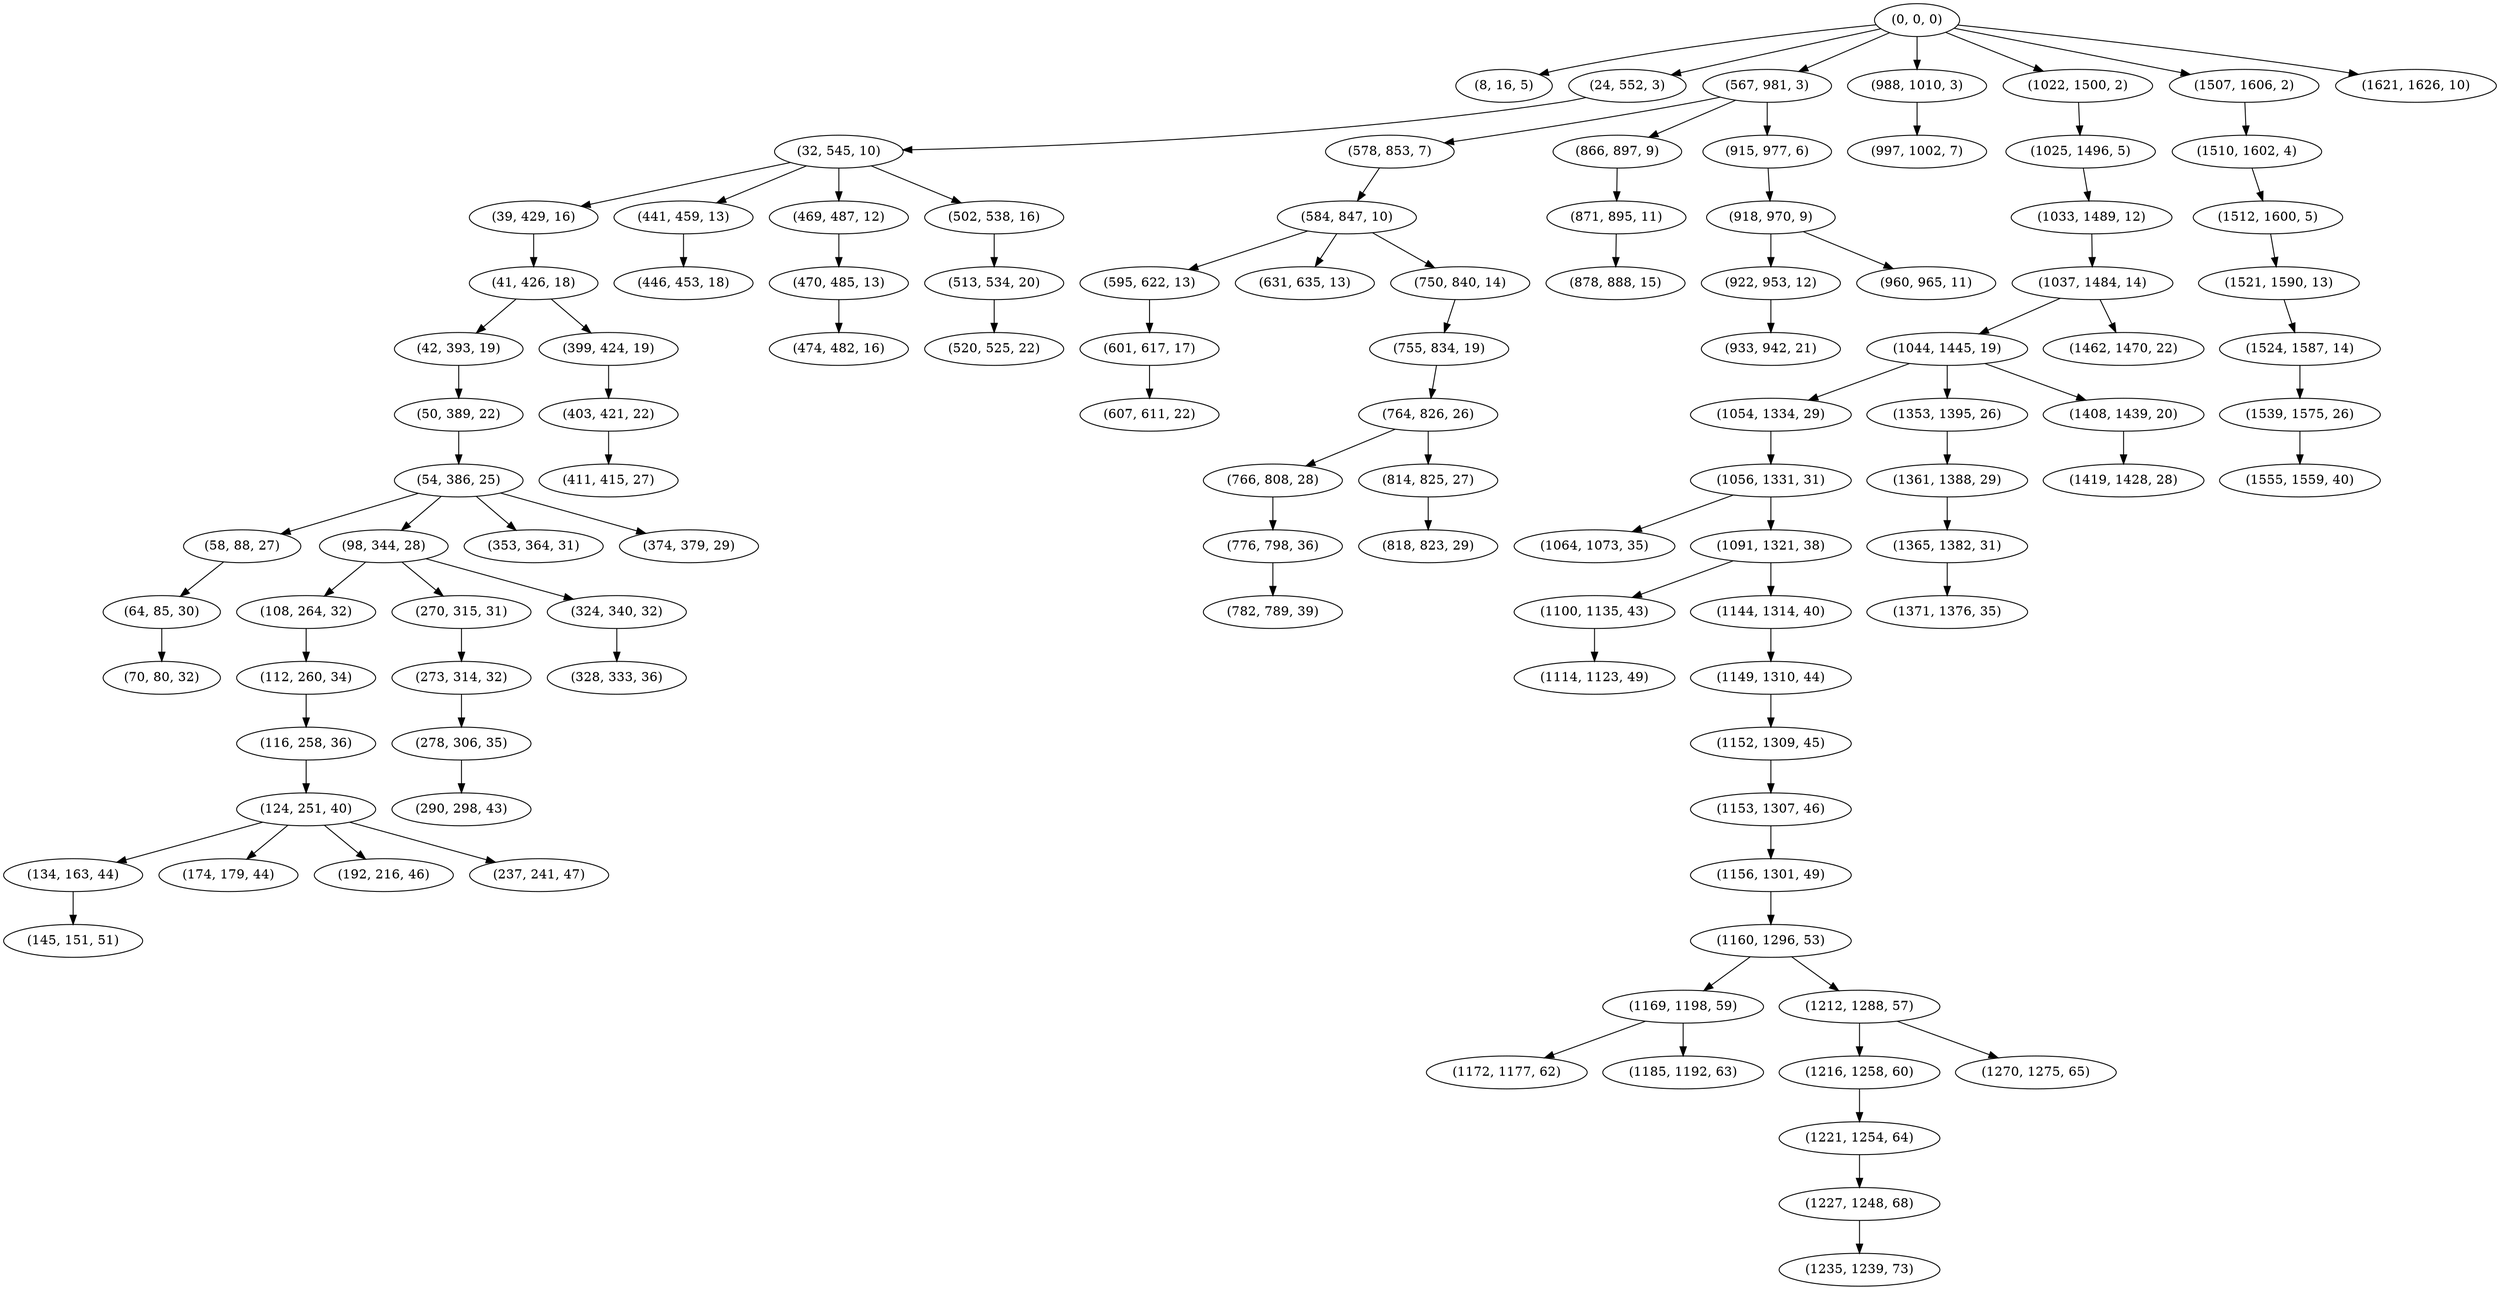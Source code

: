 digraph tree {
    "(0, 0, 0)";
    "(8, 16, 5)";
    "(24, 552, 3)";
    "(32, 545, 10)";
    "(39, 429, 16)";
    "(41, 426, 18)";
    "(42, 393, 19)";
    "(50, 389, 22)";
    "(54, 386, 25)";
    "(58, 88, 27)";
    "(64, 85, 30)";
    "(70, 80, 32)";
    "(98, 344, 28)";
    "(108, 264, 32)";
    "(112, 260, 34)";
    "(116, 258, 36)";
    "(124, 251, 40)";
    "(134, 163, 44)";
    "(145, 151, 51)";
    "(174, 179, 44)";
    "(192, 216, 46)";
    "(237, 241, 47)";
    "(270, 315, 31)";
    "(273, 314, 32)";
    "(278, 306, 35)";
    "(290, 298, 43)";
    "(324, 340, 32)";
    "(328, 333, 36)";
    "(353, 364, 31)";
    "(374, 379, 29)";
    "(399, 424, 19)";
    "(403, 421, 22)";
    "(411, 415, 27)";
    "(441, 459, 13)";
    "(446, 453, 18)";
    "(469, 487, 12)";
    "(470, 485, 13)";
    "(474, 482, 16)";
    "(502, 538, 16)";
    "(513, 534, 20)";
    "(520, 525, 22)";
    "(567, 981, 3)";
    "(578, 853, 7)";
    "(584, 847, 10)";
    "(595, 622, 13)";
    "(601, 617, 17)";
    "(607, 611, 22)";
    "(631, 635, 13)";
    "(750, 840, 14)";
    "(755, 834, 19)";
    "(764, 826, 26)";
    "(766, 808, 28)";
    "(776, 798, 36)";
    "(782, 789, 39)";
    "(814, 825, 27)";
    "(818, 823, 29)";
    "(866, 897, 9)";
    "(871, 895, 11)";
    "(878, 888, 15)";
    "(915, 977, 6)";
    "(918, 970, 9)";
    "(922, 953, 12)";
    "(933, 942, 21)";
    "(960, 965, 11)";
    "(988, 1010, 3)";
    "(997, 1002, 7)";
    "(1022, 1500, 2)";
    "(1025, 1496, 5)";
    "(1033, 1489, 12)";
    "(1037, 1484, 14)";
    "(1044, 1445, 19)";
    "(1054, 1334, 29)";
    "(1056, 1331, 31)";
    "(1064, 1073, 35)";
    "(1091, 1321, 38)";
    "(1100, 1135, 43)";
    "(1114, 1123, 49)";
    "(1144, 1314, 40)";
    "(1149, 1310, 44)";
    "(1152, 1309, 45)";
    "(1153, 1307, 46)";
    "(1156, 1301, 49)";
    "(1160, 1296, 53)";
    "(1169, 1198, 59)";
    "(1172, 1177, 62)";
    "(1185, 1192, 63)";
    "(1212, 1288, 57)";
    "(1216, 1258, 60)";
    "(1221, 1254, 64)";
    "(1227, 1248, 68)";
    "(1235, 1239, 73)";
    "(1270, 1275, 65)";
    "(1353, 1395, 26)";
    "(1361, 1388, 29)";
    "(1365, 1382, 31)";
    "(1371, 1376, 35)";
    "(1408, 1439, 20)";
    "(1419, 1428, 28)";
    "(1462, 1470, 22)";
    "(1507, 1606, 2)";
    "(1510, 1602, 4)";
    "(1512, 1600, 5)";
    "(1521, 1590, 13)";
    "(1524, 1587, 14)";
    "(1539, 1575, 26)";
    "(1555, 1559, 40)";
    "(1621, 1626, 10)";
    "(0, 0, 0)" -> "(8, 16, 5)";
    "(0, 0, 0)" -> "(24, 552, 3)";
    "(0, 0, 0)" -> "(567, 981, 3)";
    "(0, 0, 0)" -> "(988, 1010, 3)";
    "(0, 0, 0)" -> "(1022, 1500, 2)";
    "(0, 0, 0)" -> "(1507, 1606, 2)";
    "(0, 0, 0)" -> "(1621, 1626, 10)";
    "(24, 552, 3)" -> "(32, 545, 10)";
    "(32, 545, 10)" -> "(39, 429, 16)";
    "(32, 545, 10)" -> "(441, 459, 13)";
    "(32, 545, 10)" -> "(469, 487, 12)";
    "(32, 545, 10)" -> "(502, 538, 16)";
    "(39, 429, 16)" -> "(41, 426, 18)";
    "(41, 426, 18)" -> "(42, 393, 19)";
    "(41, 426, 18)" -> "(399, 424, 19)";
    "(42, 393, 19)" -> "(50, 389, 22)";
    "(50, 389, 22)" -> "(54, 386, 25)";
    "(54, 386, 25)" -> "(58, 88, 27)";
    "(54, 386, 25)" -> "(98, 344, 28)";
    "(54, 386, 25)" -> "(353, 364, 31)";
    "(54, 386, 25)" -> "(374, 379, 29)";
    "(58, 88, 27)" -> "(64, 85, 30)";
    "(64, 85, 30)" -> "(70, 80, 32)";
    "(98, 344, 28)" -> "(108, 264, 32)";
    "(98, 344, 28)" -> "(270, 315, 31)";
    "(98, 344, 28)" -> "(324, 340, 32)";
    "(108, 264, 32)" -> "(112, 260, 34)";
    "(112, 260, 34)" -> "(116, 258, 36)";
    "(116, 258, 36)" -> "(124, 251, 40)";
    "(124, 251, 40)" -> "(134, 163, 44)";
    "(124, 251, 40)" -> "(174, 179, 44)";
    "(124, 251, 40)" -> "(192, 216, 46)";
    "(124, 251, 40)" -> "(237, 241, 47)";
    "(134, 163, 44)" -> "(145, 151, 51)";
    "(270, 315, 31)" -> "(273, 314, 32)";
    "(273, 314, 32)" -> "(278, 306, 35)";
    "(278, 306, 35)" -> "(290, 298, 43)";
    "(324, 340, 32)" -> "(328, 333, 36)";
    "(399, 424, 19)" -> "(403, 421, 22)";
    "(403, 421, 22)" -> "(411, 415, 27)";
    "(441, 459, 13)" -> "(446, 453, 18)";
    "(469, 487, 12)" -> "(470, 485, 13)";
    "(470, 485, 13)" -> "(474, 482, 16)";
    "(502, 538, 16)" -> "(513, 534, 20)";
    "(513, 534, 20)" -> "(520, 525, 22)";
    "(567, 981, 3)" -> "(578, 853, 7)";
    "(567, 981, 3)" -> "(866, 897, 9)";
    "(567, 981, 3)" -> "(915, 977, 6)";
    "(578, 853, 7)" -> "(584, 847, 10)";
    "(584, 847, 10)" -> "(595, 622, 13)";
    "(584, 847, 10)" -> "(631, 635, 13)";
    "(584, 847, 10)" -> "(750, 840, 14)";
    "(595, 622, 13)" -> "(601, 617, 17)";
    "(601, 617, 17)" -> "(607, 611, 22)";
    "(750, 840, 14)" -> "(755, 834, 19)";
    "(755, 834, 19)" -> "(764, 826, 26)";
    "(764, 826, 26)" -> "(766, 808, 28)";
    "(764, 826, 26)" -> "(814, 825, 27)";
    "(766, 808, 28)" -> "(776, 798, 36)";
    "(776, 798, 36)" -> "(782, 789, 39)";
    "(814, 825, 27)" -> "(818, 823, 29)";
    "(866, 897, 9)" -> "(871, 895, 11)";
    "(871, 895, 11)" -> "(878, 888, 15)";
    "(915, 977, 6)" -> "(918, 970, 9)";
    "(918, 970, 9)" -> "(922, 953, 12)";
    "(918, 970, 9)" -> "(960, 965, 11)";
    "(922, 953, 12)" -> "(933, 942, 21)";
    "(988, 1010, 3)" -> "(997, 1002, 7)";
    "(1022, 1500, 2)" -> "(1025, 1496, 5)";
    "(1025, 1496, 5)" -> "(1033, 1489, 12)";
    "(1033, 1489, 12)" -> "(1037, 1484, 14)";
    "(1037, 1484, 14)" -> "(1044, 1445, 19)";
    "(1037, 1484, 14)" -> "(1462, 1470, 22)";
    "(1044, 1445, 19)" -> "(1054, 1334, 29)";
    "(1044, 1445, 19)" -> "(1353, 1395, 26)";
    "(1044, 1445, 19)" -> "(1408, 1439, 20)";
    "(1054, 1334, 29)" -> "(1056, 1331, 31)";
    "(1056, 1331, 31)" -> "(1064, 1073, 35)";
    "(1056, 1331, 31)" -> "(1091, 1321, 38)";
    "(1091, 1321, 38)" -> "(1100, 1135, 43)";
    "(1091, 1321, 38)" -> "(1144, 1314, 40)";
    "(1100, 1135, 43)" -> "(1114, 1123, 49)";
    "(1144, 1314, 40)" -> "(1149, 1310, 44)";
    "(1149, 1310, 44)" -> "(1152, 1309, 45)";
    "(1152, 1309, 45)" -> "(1153, 1307, 46)";
    "(1153, 1307, 46)" -> "(1156, 1301, 49)";
    "(1156, 1301, 49)" -> "(1160, 1296, 53)";
    "(1160, 1296, 53)" -> "(1169, 1198, 59)";
    "(1160, 1296, 53)" -> "(1212, 1288, 57)";
    "(1169, 1198, 59)" -> "(1172, 1177, 62)";
    "(1169, 1198, 59)" -> "(1185, 1192, 63)";
    "(1212, 1288, 57)" -> "(1216, 1258, 60)";
    "(1212, 1288, 57)" -> "(1270, 1275, 65)";
    "(1216, 1258, 60)" -> "(1221, 1254, 64)";
    "(1221, 1254, 64)" -> "(1227, 1248, 68)";
    "(1227, 1248, 68)" -> "(1235, 1239, 73)";
    "(1353, 1395, 26)" -> "(1361, 1388, 29)";
    "(1361, 1388, 29)" -> "(1365, 1382, 31)";
    "(1365, 1382, 31)" -> "(1371, 1376, 35)";
    "(1408, 1439, 20)" -> "(1419, 1428, 28)";
    "(1507, 1606, 2)" -> "(1510, 1602, 4)";
    "(1510, 1602, 4)" -> "(1512, 1600, 5)";
    "(1512, 1600, 5)" -> "(1521, 1590, 13)";
    "(1521, 1590, 13)" -> "(1524, 1587, 14)";
    "(1524, 1587, 14)" -> "(1539, 1575, 26)";
    "(1539, 1575, 26)" -> "(1555, 1559, 40)";
}
